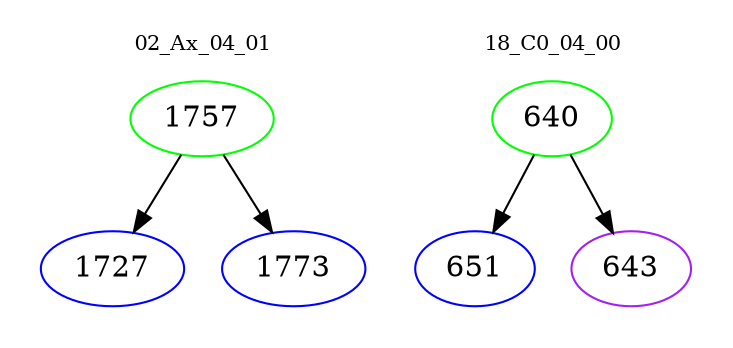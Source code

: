 digraph{
subgraph cluster_0 {
color = white
label = "02_Ax_04_01";
fontsize=10;
T0_1757 [label="1757", color="green"]
T0_1757 -> T0_1727 [color="black"]
T0_1727 [label="1727", color="blue"]
T0_1757 -> T0_1773 [color="black"]
T0_1773 [label="1773", color="blue"]
}
subgraph cluster_1 {
color = white
label = "18_C0_04_00";
fontsize=10;
T1_640 [label="640", color="green"]
T1_640 -> T1_651 [color="black"]
T1_651 [label="651", color="blue"]
T1_640 -> T1_643 [color="black"]
T1_643 [label="643", color="purple"]
}
}
